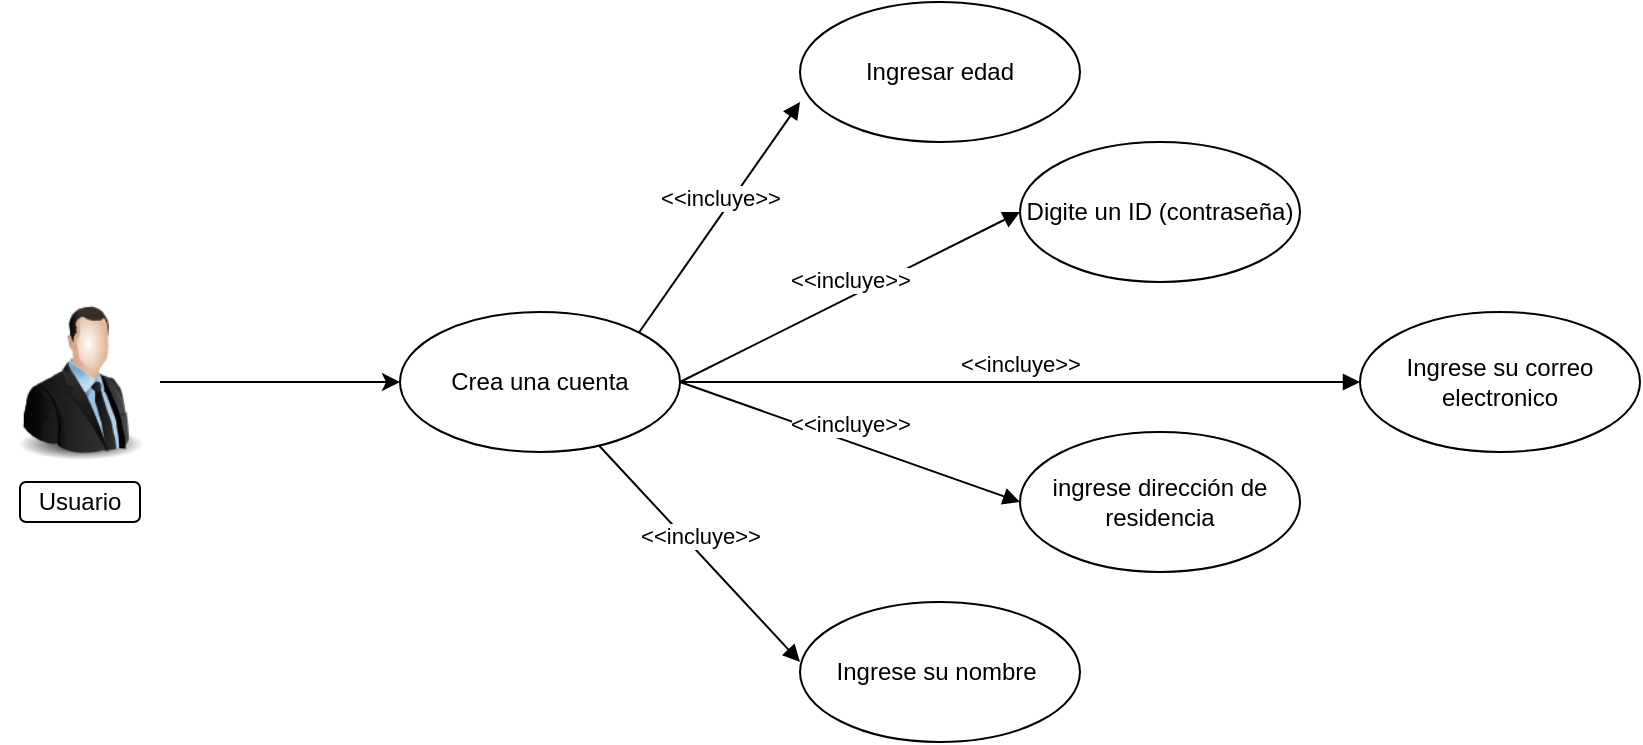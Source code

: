 <mxfile version="25.0.3">
  <diagram name="Página-1" id="H6Ulu4mql1GpVS18PES9">
    <mxGraphModel dx="956" dy="520" grid="1" gridSize="10" guides="1" tooltips="1" connect="1" arrows="1" fold="1" page="1" pageScale="1" pageWidth="850" pageHeight="1100" math="0" shadow="0">
      <root>
        <mxCell id="0" />
        <mxCell id="1" parent="0" />
        <mxCell id="w06J5Hg8Jt2xnVp7San8-3" value="Usuario" style="rounded=1;whiteSpace=wrap;html=1;" vertex="1" parent="1">
          <mxGeometry x="250" y="710" width="60" height="20" as="geometry" />
        </mxCell>
        <mxCell id="w06J5Hg8Jt2xnVp7San8-5" value="" style="image;html=1;image=img/lib/clip_art/people/Suit_Man_128x128.png" vertex="1" parent="1">
          <mxGeometry x="240" y="620" width="80" height="80" as="geometry" />
        </mxCell>
        <mxCell id="w06J5Hg8Jt2xnVp7San8-12" value="" style="endArrow=classic;html=1;rounded=0;exitX=1;exitY=0.5;exitDx=0;exitDy=0;" edge="1" parent="1" source="w06J5Hg8Jt2xnVp7San8-5">
          <mxGeometry width="50" height="50" relative="1" as="geometry">
            <mxPoint x="320" y="680" as="sourcePoint" />
            <mxPoint x="440" y="660" as="targetPoint" />
          </mxGeometry>
        </mxCell>
        <mxCell id="w06J5Hg8Jt2xnVp7San8-13" value="Crea una cuenta" style="ellipse;whiteSpace=wrap;html=1;" vertex="1" parent="1">
          <mxGeometry x="440" y="625" width="140" height="70" as="geometry" />
        </mxCell>
        <mxCell id="w06J5Hg8Jt2xnVp7San8-14" value="&amp;lt;&amp;lt;incluye&amp;gt;&amp;gt;" style="html=1;verticalAlign=bottom;endArrow=block;curved=0;rounded=0;exitX=1;exitY=0;exitDx=0;exitDy=0;" edge="1" parent="1" source="w06J5Hg8Jt2xnVp7San8-13">
          <mxGeometry width="80" relative="1" as="geometry">
            <mxPoint x="580" y="620" as="sourcePoint" />
            <mxPoint x="640" y="520" as="targetPoint" />
          </mxGeometry>
        </mxCell>
        <mxCell id="w06J5Hg8Jt2xnVp7San8-15" value="Ingresar edad" style="ellipse;whiteSpace=wrap;html=1;" vertex="1" parent="1">
          <mxGeometry x="640" y="470" width="140" height="70" as="geometry" />
        </mxCell>
        <mxCell id="w06J5Hg8Jt2xnVp7San8-17" value="&amp;lt;&amp;lt;incluye&amp;gt;&amp;gt;" style="html=1;verticalAlign=bottom;endArrow=block;curved=0;rounded=0;exitX=1;exitY=0.5;exitDx=0;exitDy=0;entryX=0;entryY=0.5;entryDx=0;entryDy=0;" edge="1" parent="1" source="w06J5Hg8Jt2xnVp7San8-13" target="w06J5Hg8Jt2xnVp7San8-18">
          <mxGeometry width="80" relative="1" as="geometry">
            <mxPoint x="620" y="795" as="sourcePoint" />
            <mxPoint x="740" y="660" as="targetPoint" />
          </mxGeometry>
        </mxCell>
        <mxCell id="w06J5Hg8Jt2xnVp7San8-18" value="Digite un ID (contraseña)" style="ellipse;whiteSpace=wrap;html=1;" vertex="1" parent="1">
          <mxGeometry x="750" y="540" width="140" height="70" as="geometry" />
        </mxCell>
        <mxCell id="w06J5Hg8Jt2xnVp7San8-19" value="Ingrese su nombre&amp;nbsp;" style="ellipse;whiteSpace=wrap;html=1;" vertex="1" parent="1">
          <mxGeometry x="640" y="770" width="140" height="70" as="geometry" />
        </mxCell>
        <mxCell id="w06J5Hg8Jt2xnVp7San8-20" value="&amp;lt;&amp;lt;incluye&amp;gt;&amp;gt;" style="html=1;verticalAlign=bottom;endArrow=block;curved=0;rounded=0;" edge="1" parent="1" source="w06J5Hg8Jt2xnVp7San8-13">
          <mxGeometry width="80" relative="1" as="geometry">
            <mxPoint x="550" y="825" as="sourcePoint" />
            <mxPoint x="640" y="800" as="targetPoint" />
          </mxGeometry>
        </mxCell>
        <mxCell id="w06J5Hg8Jt2xnVp7San8-22" value="&amp;lt;&amp;lt;incluye&amp;gt;&amp;gt;" style="html=1;verticalAlign=bottom;endArrow=block;curved=0;rounded=0;entryX=0;entryY=0.5;entryDx=0;entryDy=0;" edge="1" parent="1" target="w06J5Hg8Jt2xnVp7San8-23">
          <mxGeometry width="80" relative="1" as="geometry">
            <mxPoint x="580" y="660" as="sourcePoint" />
            <mxPoint x="710" y="720" as="targetPoint" />
          </mxGeometry>
        </mxCell>
        <mxCell id="w06J5Hg8Jt2xnVp7San8-23" value="ingrese dirección de residencia" style="ellipse;whiteSpace=wrap;html=1;" vertex="1" parent="1">
          <mxGeometry x="750" y="685" width="140" height="70" as="geometry" />
        </mxCell>
        <mxCell id="w06J5Hg8Jt2xnVp7San8-24" value="&amp;lt;&amp;lt;incluye&amp;gt;&amp;gt;" style="html=1;verticalAlign=bottom;endArrow=block;curved=0;rounded=0;exitX=1;exitY=0.5;exitDx=0;exitDy=0;" edge="1" parent="1" source="w06J5Hg8Jt2xnVp7San8-13">
          <mxGeometry width="80" relative="1" as="geometry">
            <mxPoint x="720" y="620" as="sourcePoint" />
            <mxPoint x="920" y="660" as="targetPoint" />
          </mxGeometry>
        </mxCell>
        <mxCell id="w06J5Hg8Jt2xnVp7San8-26" value="Ingrese su correo electronico" style="ellipse;whiteSpace=wrap;html=1;" vertex="1" parent="1">
          <mxGeometry x="920" y="625" width="140" height="70" as="geometry" />
        </mxCell>
      </root>
    </mxGraphModel>
  </diagram>
</mxfile>
